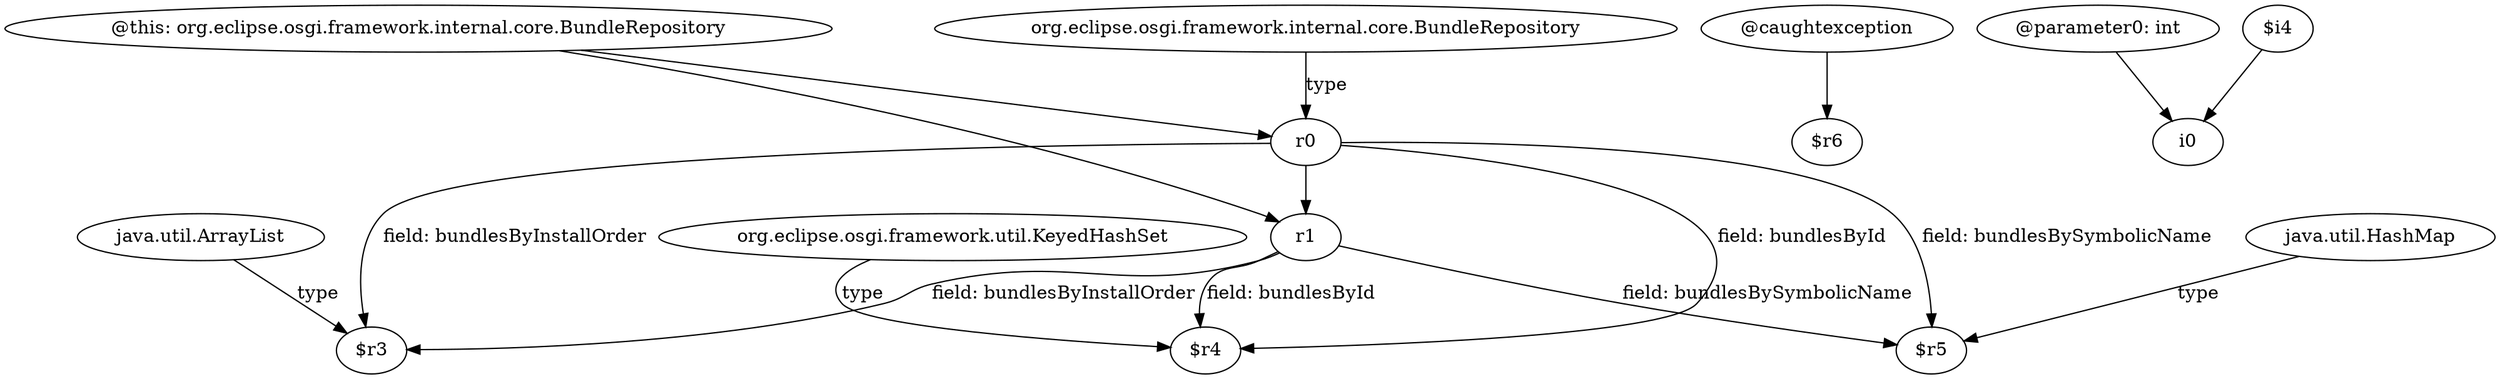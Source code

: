 digraph g {
0[label="r1"]
1[label="$r3"]
0->1[label="field: bundlesByInstallOrder"]
2[label="org.eclipse.osgi.framework.internal.core.BundleRepository"]
3[label="r0"]
2->3[label="type"]
4[label="$r4"]
0->4[label="field: bundlesById"]
3->0[label=""]
5[label="@caughtexception"]
6[label="$r6"]
5->6[label=""]
7[label="java.util.HashMap"]
8[label="$r5"]
7->8[label="type"]
9[label="@this: org.eclipse.osgi.framework.internal.core.BundleRepository"]
9->3[label=""]
10[label="@parameter0: int"]
11[label="i0"]
10->11[label=""]
3->1[label="field: bundlesByInstallOrder"]
12[label="org.eclipse.osgi.framework.util.KeyedHashSet"]
12->4[label="type"]
3->8[label="field: bundlesBySymbolicName"]
0->8[label="field: bundlesBySymbolicName"]
3->4[label="field: bundlesById"]
13[label="java.util.ArrayList"]
13->1[label="type"]
14[label="$i4"]
14->11[label=""]
9->0[label=""]
}